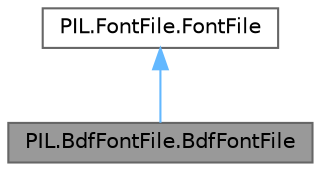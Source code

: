 digraph "PIL.BdfFontFile.BdfFontFile"
{
 // LATEX_PDF_SIZE
  bgcolor="transparent";
  edge [fontname=Helvetica,fontsize=10,labelfontname=Helvetica,labelfontsize=10];
  node [fontname=Helvetica,fontsize=10,shape=box,height=0.2,width=0.4];
  Node1 [id="Node000001",label="PIL.BdfFontFile.BdfFontFile",height=0.2,width=0.4,color="gray40", fillcolor="grey60", style="filled", fontcolor="black",tooltip=" "];
  Node2 -> Node1 [id="edge2_Node000001_Node000002",dir="back",color="steelblue1",style="solid",tooltip=" "];
  Node2 [id="Node000002",label="PIL.FontFile.FontFile",height=0.2,width=0.4,color="gray40", fillcolor="white", style="filled",URL="$d6/d15/classPIL_1_1FontFile_1_1FontFile.html",tooltip=" "];
}
